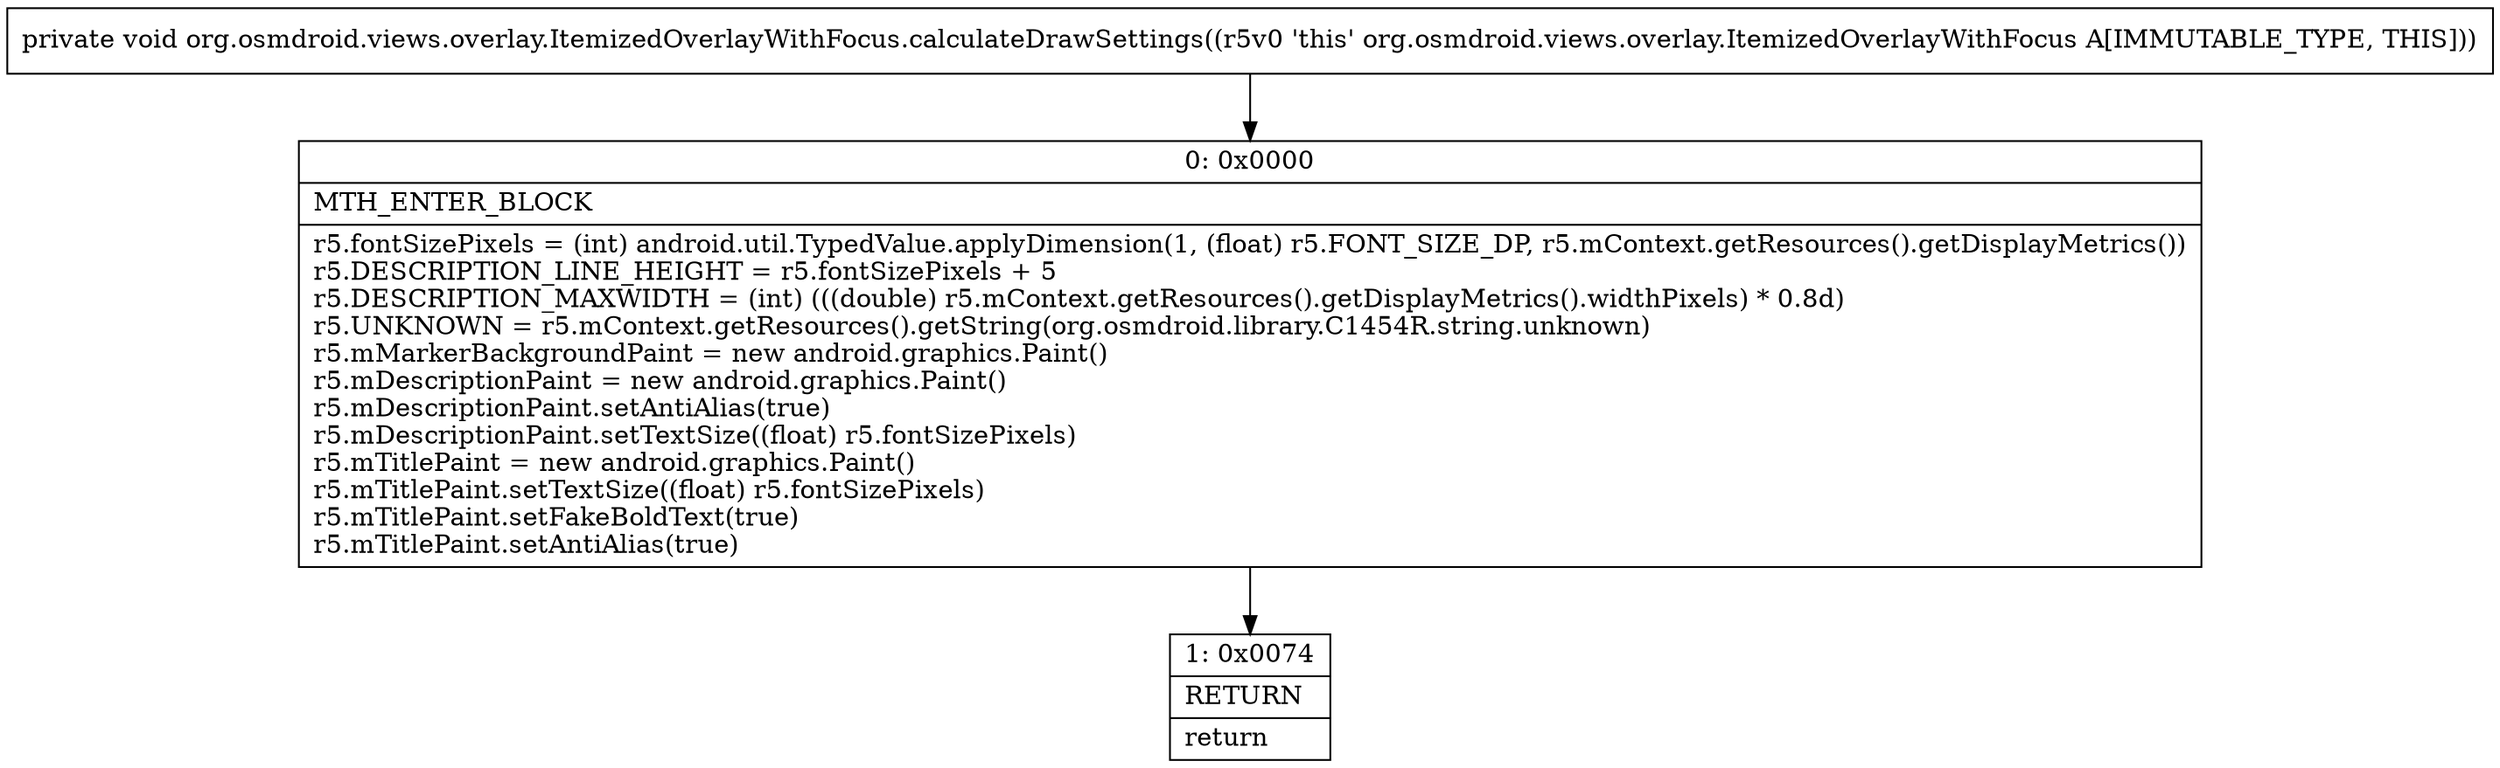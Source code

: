 digraph "CFG fororg.osmdroid.views.overlay.ItemizedOverlayWithFocus.calculateDrawSettings()V" {
Node_0 [shape=record,label="{0\:\ 0x0000|MTH_ENTER_BLOCK\l|r5.fontSizePixels = (int) android.util.TypedValue.applyDimension(1, (float) r5.FONT_SIZE_DP, r5.mContext.getResources().getDisplayMetrics())\lr5.DESCRIPTION_LINE_HEIGHT = r5.fontSizePixels + 5\lr5.DESCRIPTION_MAXWIDTH = (int) (((double) r5.mContext.getResources().getDisplayMetrics().widthPixels) * 0.8d)\lr5.UNKNOWN = r5.mContext.getResources().getString(org.osmdroid.library.C1454R.string.unknown)\lr5.mMarkerBackgroundPaint = new android.graphics.Paint()\lr5.mDescriptionPaint = new android.graphics.Paint()\lr5.mDescriptionPaint.setAntiAlias(true)\lr5.mDescriptionPaint.setTextSize((float) r5.fontSizePixels)\lr5.mTitlePaint = new android.graphics.Paint()\lr5.mTitlePaint.setTextSize((float) r5.fontSizePixels)\lr5.mTitlePaint.setFakeBoldText(true)\lr5.mTitlePaint.setAntiAlias(true)\l}"];
Node_1 [shape=record,label="{1\:\ 0x0074|RETURN\l|return\l}"];
MethodNode[shape=record,label="{private void org.osmdroid.views.overlay.ItemizedOverlayWithFocus.calculateDrawSettings((r5v0 'this' org.osmdroid.views.overlay.ItemizedOverlayWithFocus A[IMMUTABLE_TYPE, THIS])) }"];
MethodNode -> Node_0;
Node_0 -> Node_1;
}


